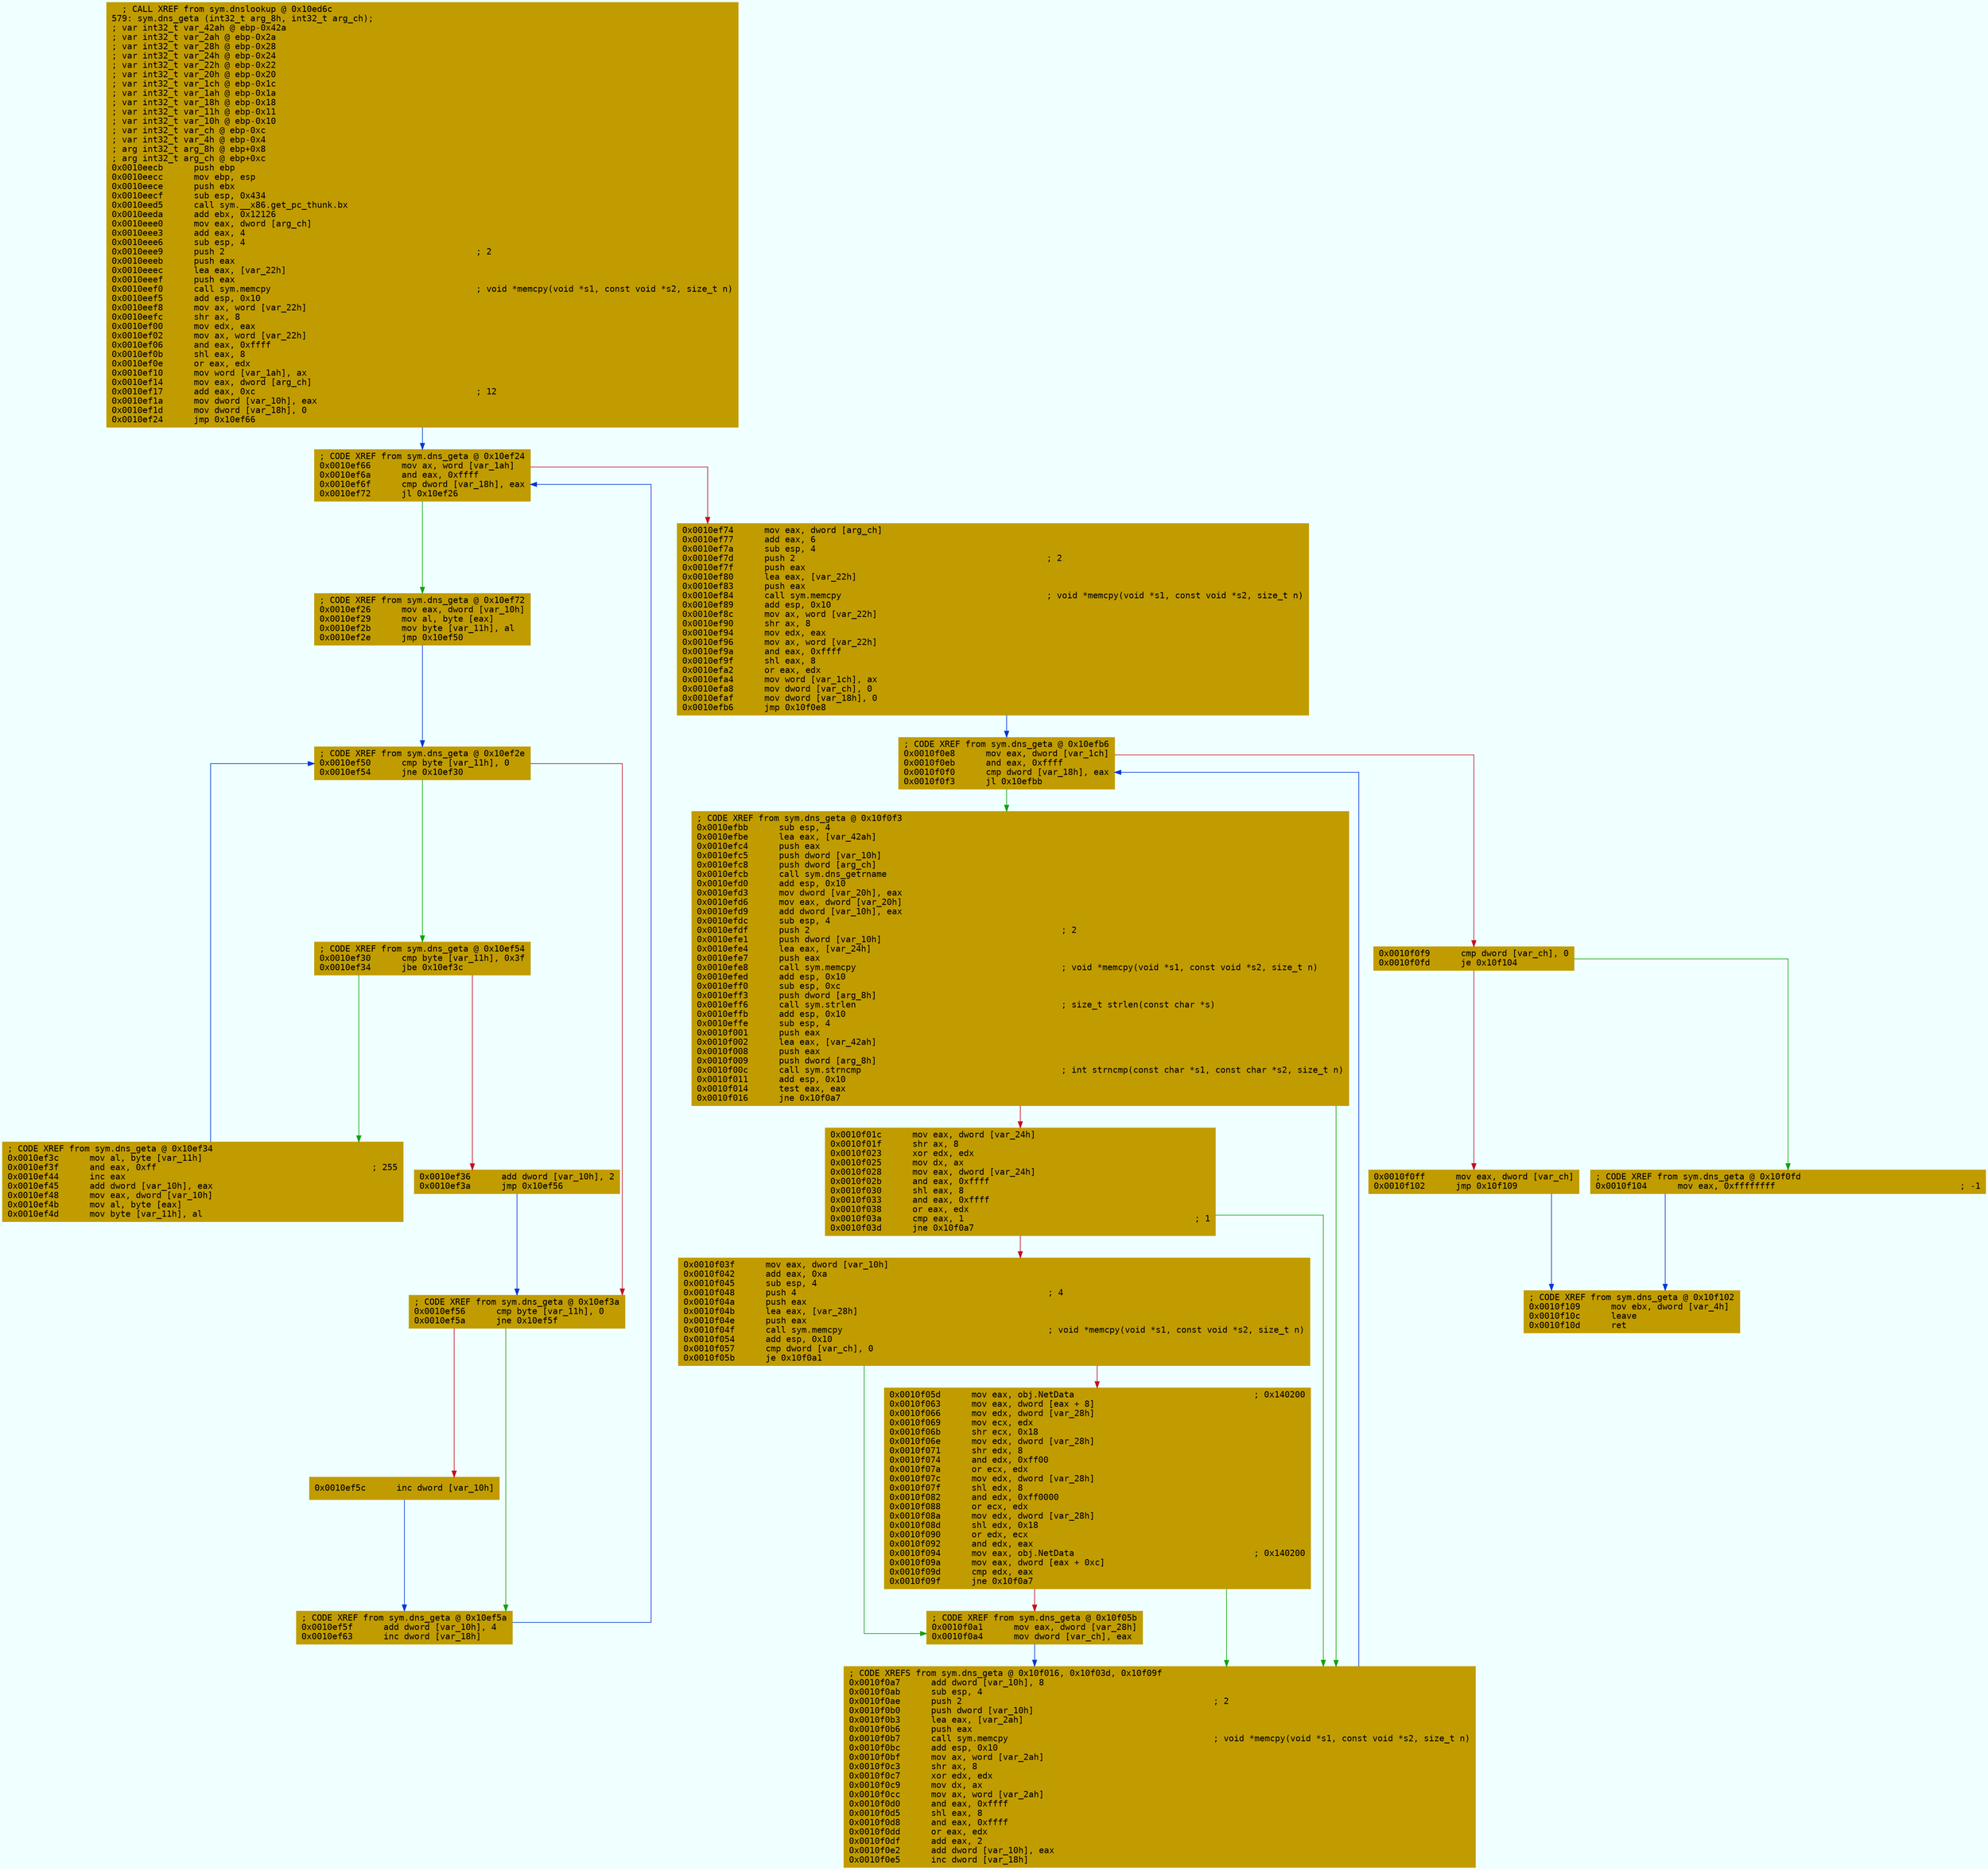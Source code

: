 digraph code {
	graph [bgcolor=azure fontsize=8 fontname="Courier" splines="ortho"];
	node [fillcolor=gray style=filled shape=box];
	edge [arrowhead="normal"];
	"0x0010eecb" [URL="sym.dns_geta/0x0010eecb", fillcolor="#c19c00",color="#c19c00", fontname="Courier",label="  ; CALL XREF from sym.dnslookup @ 0x10ed6c\l579: sym.dns_geta (int32_t arg_8h, int32_t arg_ch);\l; var int32_t var_42ah @ ebp-0x42a\l; var int32_t var_2ah @ ebp-0x2a\l; var int32_t var_28h @ ebp-0x28\l; var int32_t var_24h @ ebp-0x24\l; var int32_t var_22h @ ebp-0x22\l; var int32_t var_20h @ ebp-0x20\l; var int32_t var_1ch @ ebp-0x1c\l; var int32_t var_1ah @ ebp-0x1a\l; var int32_t var_18h @ ebp-0x18\l; var int32_t var_11h @ ebp-0x11\l; var int32_t var_10h @ ebp-0x10\l; var int32_t var_ch @ ebp-0xc\l; var int32_t var_4h @ ebp-0x4\l; arg int32_t arg_8h @ ebp+0x8\l; arg int32_t arg_ch @ ebp+0xc\l0x0010eecb      push ebp\l0x0010eecc      mov ebp, esp\l0x0010eece      push ebx\l0x0010eecf      sub esp, 0x434\l0x0010eed5      call sym.__x86.get_pc_thunk.bx\l0x0010eeda      add ebx, 0x12126\l0x0010eee0      mov eax, dword [arg_ch]\l0x0010eee3      add eax, 4\l0x0010eee6      sub esp, 4\l0x0010eee9      push 2                                                 ; 2\l0x0010eeeb      push eax\l0x0010eeec      lea eax, [var_22h]\l0x0010eeef      push eax\l0x0010eef0      call sym.memcpy                                        ; void *memcpy(void *s1, const void *s2, size_t n)\l0x0010eef5      add esp, 0x10\l0x0010eef8      mov ax, word [var_22h]\l0x0010eefc      shr ax, 8\l0x0010ef00      mov edx, eax\l0x0010ef02      mov ax, word [var_22h]\l0x0010ef06      and eax, 0xffff\l0x0010ef0b      shl eax, 8\l0x0010ef0e      or eax, edx\l0x0010ef10      mov word [var_1ah], ax\l0x0010ef14      mov eax, dword [arg_ch]\l0x0010ef17      add eax, 0xc                                           ; 12\l0x0010ef1a      mov dword [var_10h], eax\l0x0010ef1d      mov dword [var_18h], 0\l0x0010ef24      jmp 0x10ef66\l"]
	"0x0010ef26" [URL="sym.dns_geta/0x0010ef26", fillcolor="#c19c00",color="#c19c00", fontname="Courier",label="; CODE XREF from sym.dns_geta @ 0x10ef72\l0x0010ef26      mov eax, dword [var_10h]\l0x0010ef29      mov al, byte [eax]\l0x0010ef2b      mov byte [var_11h], al\l0x0010ef2e      jmp 0x10ef50\l"]
	"0x0010ef30" [URL="sym.dns_geta/0x0010ef30", fillcolor="#c19c00",color="#c19c00", fontname="Courier",label="; CODE XREF from sym.dns_geta @ 0x10ef54\l0x0010ef30      cmp byte [var_11h], 0x3f\l0x0010ef34      jbe 0x10ef3c\l"]
	"0x0010ef36" [URL="sym.dns_geta/0x0010ef36", fillcolor="#c19c00",color="#c19c00", fontname="Courier",label="0x0010ef36      add dword [var_10h], 2\l0x0010ef3a      jmp 0x10ef56\l"]
	"0x0010ef3c" [URL="sym.dns_geta/0x0010ef3c", fillcolor="#c19c00",color="#c19c00", fontname="Courier",label="; CODE XREF from sym.dns_geta @ 0x10ef34\l0x0010ef3c      mov al, byte [var_11h]\l0x0010ef3f      and eax, 0xff                                          ; 255\l0x0010ef44      inc eax\l0x0010ef45      add dword [var_10h], eax\l0x0010ef48      mov eax, dword [var_10h]\l0x0010ef4b      mov al, byte [eax]\l0x0010ef4d      mov byte [var_11h], al\l"]
	"0x0010ef50" [URL="sym.dns_geta/0x0010ef50", fillcolor="#c19c00",color="#c19c00", fontname="Courier",label="; CODE XREF from sym.dns_geta @ 0x10ef2e\l0x0010ef50      cmp byte [var_11h], 0\l0x0010ef54      jne 0x10ef30\l"]
	"0x0010ef56" [URL="sym.dns_geta/0x0010ef56", fillcolor="#c19c00",color="#c19c00", fontname="Courier",label="; CODE XREF from sym.dns_geta @ 0x10ef3a\l0x0010ef56      cmp byte [var_11h], 0\l0x0010ef5a      jne 0x10ef5f\l"]
	"0x0010ef5c" [URL="sym.dns_geta/0x0010ef5c", fillcolor="#c19c00",color="#c19c00", fontname="Courier",label="0x0010ef5c      inc dword [var_10h]\l"]
	"0x0010ef5f" [URL="sym.dns_geta/0x0010ef5f", fillcolor="#c19c00",color="#c19c00", fontname="Courier",label="; CODE XREF from sym.dns_geta @ 0x10ef5a\l0x0010ef5f      add dword [var_10h], 4\l0x0010ef63      inc dword [var_18h]\l"]
	"0x0010ef66" [URL="sym.dns_geta/0x0010ef66", fillcolor="#c19c00",color="#c19c00", fontname="Courier",label="; CODE XREF from sym.dns_geta @ 0x10ef24\l0x0010ef66      mov ax, word [var_1ah]\l0x0010ef6a      and eax, 0xffff\l0x0010ef6f      cmp dword [var_18h], eax\l0x0010ef72      jl 0x10ef26\l"]
	"0x0010ef74" [URL="sym.dns_geta/0x0010ef74", fillcolor="#c19c00",color="#c19c00", fontname="Courier",label="0x0010ef74      mov eax, dword [arg_ch]\l0x0010ef77      add eax, 6\l0x0010ef7a      sub esp, 4\l0x0010ef7d      push 2                                                 ; 2\l0x0010ef7f      push eax\l0x0010ef80      lea eax, [var_22h]\l0x0010ef83      push eax\l0x0010ef84      call sym.memcpy                                        ; void *memcpy(void *s1, const void *s2, size_t n)\l0x0010ef89      add esp, 0x10\l0x0010ef8c      mov ax, word [var_22h]\l0x0010ef90      shr ax, 8\l0x0010ef94      mov edx, eax\l0x0010ef96      mov ax, word [var_22h]\l0x0010ef9a      and eax, 0xffff\l0x0010ef9f      shl eax, 8\l0x0010efa2      or eax, edx\l0x0010efa4      mov word [var_1ch], ax\l0x0010efa8      mov dword [var_ch], 0\l0x0010efaf      mov dword [var_18h], 0\l0x0010efb6      jmp 0x10f0e8\l"]
	"0x0010efbb" [URL="sym.dns_geta/0x0010efbb", fillcolor="#c19c00",color="#c19c00", fontname="Courier",label="; CODE XREF from sym.dns_geta @ 0x10f0f3\l0x0010efbb      sub esp, 4\l0x0010efbe      lea eax, [var_42ah]\l0x0010efc4      push eax\l0x0010efc5      push dword [var_10h]\l0x0010efc8      push dword [arg_ch]\l0x0010efcb      call sym.dns_getrname\l0x0010efd0      add esp, 0x10\l0x0010efd3      mov dword [var_20h], eax\l0x0010efd6      mov eax, dword [var_20h]\l0x0010efd9      add dword [var_10h], eax\l0x0010efdc      sub esp, 4\l0x0010efdf      push 2                                                 ; 2\l0x0010efe1      push dword [var_10h]\l0x0010efe4      lea eax, [var_24h]\l0x0010efe7      push eax\l0x0010efe8      call sym.memcpy                                        ; void *memcpy(void *s1, const void *s2, size_t n)\l0x0010efed      add esp, 0x10\l0x0010eff0      sub esp, 0xc\l0x0010eff3      push dword [arg_8h]\l0x0010eff6      call sym.strlen                                        ; size_t strlen(const char *s)\l0x0010effb      add esp, 0x10\l0x0010effe      sub esp, 4\l0x0010f001      push eax\l0x0010f002      lea eax, [var_42ah]\l0x0010f008      push eax\l0x0010f009      push dword [arg_8h]\l0x0010f00c      call sym.strncmp                                       ; int strncmp(const char *s1, const char *s2, size_t n)\l0x0010f011      add esp, 0x10\l0x0010f014      test eax, eax\l0x0010f016      jne 0x10f0a7\l"]
	"0x0010f01c" [URL="sym.dns_geta/0x0010f01c", fillcolor="#c19c00",color="#c19c00", fontname="Courier",label="0x0010f01c      mov eax, dword [var_24h]\l0x0010f01f      shr ax, 8\l0x0010f023      xor edx, edx\l0x0010f025      mov dx, ax\l0x0010f028      mov eax, dword [var_24h]\l0x0010f02b      and eax, 0xffff\l0x0010f030      shl eax, 8\l0x0010f033      and eax, 0xffff\l0x0010f038      or eax, edx\l0x0010f03a      cmp eax, 1                                             ; 1\l0x0010f03d      jne 0x10f0a7\l"]
	"0x0010f03f" [URL="sym.dns_geta/0x0010f03f", fillcolor="#c19c00",color="#c19c00", fontname="Courier",label="0x0010f03f      mov eax, dword [var_10h]\l0x0010f042      add eax, 0xa\l0x0010f045      sub esp, 4\l0x0010f048      push 4                                                 ; 4\l0x0010f04a      push eax\l0x0010f04b      lea eax, [var_28h]\l0x0010f04e      push eax\l0x0010f04f      call sym.memcpy                                        ; void *memcpy(void *s1, const void *s2, size_t n)\l0x0010f054      add esp, 0x10\l0x0010f057      cmp dword [var_ch], 0\l0x0010f05b      je 0x10f0a1\l"]
	"0x0010f05d" [URL="sym.dns_geta/0x0010f05d", fillcolor="#c19c00",color="#c19c00", fontname="Courier",label="0x0010f05d      mov eax, obj.NetData                                   ; 0x140200\l0x0010f063      mov eax, dword [eax + 8]\l0x0010f066      mov edx, dword [var_28h]\l0x0010f069      mov ecx, edx\l0x0010f06b      shr ecx, 0x18\l0x0010f06e      mov edx, dword [var_28h]\l0x0010f071      shr edx, 8\l0x0010f074      and edx, 0xff00\l0x0010f07a      or ecx, edx\l0x0010f07c      mov edx, dword [var_28h]\l0x0010f07f      shl edx, 8\l0x0010f082      and edx, 0xff0000\l0x0010f088      or ecx, edx\l0x0010f08a      mov edx, dword [var_28h]\l0x0010f08d      shl edx, 0x18\l0x0010f090      or edx, ecx\l0x0010f092      and edx, eax\l0x0010f094      mov eax, obj.NetData                                   ; 0x140200\l0x0010f09a      mov eax, dword [eax + 0xc]\l0x0010f09d      cmp edx, eax\l0x0010f09f      jne 0x10f0a7\l"]
	"0x0010f0a1" [URL="sym.dns_geta/0x0010f0a1", fillcolor="#c19c00",color="#c19c00", fontname="Courier",label="; CODE XREF from sym.dns_geta @ 0x10f05b\l0x0010f0a1      mov eax, dword [var_28h]\l0x0010f0a4      mov dword [var_ch], eax\l"]
	"0x0010f0a7" [URL="sym.dns_geta/0x0010f0a7", fillcolor="#c19c00",color="#c19c00", fontname="Courier",label="; CODE XREFS from sym.dns_geta @ 0x10f016, 0x10f03d, 0x10f09f\l0x0010f0a7      add dword [var_10h], 8\l0x0010f0ab      sub esp, 4\l0x0010f0ae      push 2                                                 ; 2\l0x0010f0b0      push dword [var_10h]\l0x0010f0b3      lea eax, [var_2ah]\l0x0010f0b6      push eax\l0x0010f0b7      call sym.memcpy                                        ; void *memcpy(void *s1, const void *s2, size_t n)\l0x0010f0bc      add esp, 0x10\l0x0010f0bf      mov ax, word [var_2ah]\l0x0010f0c3      shr ax, 8\l0x0010f0c7      xor edx, edx\l0x0010f0c9      mov dx, ax\l0x0010f0cc      mov ax, word [var_2ah]\l0x0010f0d0      and eax, 0xffff\l0x0010f0d5      shl eax, 8\l0x0010f0d8      and eax, 0xffff\l0x0010f0dd      or eax, edx\l0x0010f0df      add eax, 2\l0x0010f0e2      add dword [var_10h], eax\l0x0010f0e5      inc dword [var_18h]\l"]
	"0x0010f0e8" [URL="sym.dns_geta/0x0010f0e8", fillcolor="#c19c00",color="#c19c00", fontname="Courier",label="; CODE XREF from sym.dns_geta @ 0x10efb6\l0x0010f0e8      mov eax, dword [var_1ch]\l0x0010f0eb      and eax, 0xffff\l0x0010f0f0      cmp dword [var_18h], eax\l0x0010f0f3      jl 0x10efbb\l"]
	"0x0010f0f9" [URL="sym.dns_geta/0x0010f0f9", fillcolor="#c19c00",color="#c19c00", fontname="Courier",label="0x0010f0f9      cmp dword [var_ch], 0\l0x0010f0fd      je 0x10f104\l"]
	"0x0010f0ff" [URL="sym.dns_geta/0x0010f0ff", fillcolor="#c19c00",color="#c19c00", fontname="Courier",label="0x0010f0ff      mov eax, dword [var_ch]\l0x0010f102      jmp 0x10f109\l"]
	"0x0010f104" [URL="sym.dns_geta/0x0010f104", fillcolor="#c19c00",color="#c19c00", fontname="Courier",label="; CODE XREF from sym.dns_geta @ 0x10f0fd\l0x0010f104      mov eax, 0xffffffff                                    ; -1\l"]
	"0x0010f109" [URL="sym.dns_geta/0x0010f109", fillcolor="#c19c00",color="#c19c00", fontname="Courier",label="; CODE XREF from sym.dns_geta @ 0x10f102\l0x0010f109      mov ebx, dword [var_4h]\l0x0010f10c      leave\l0x0010f10d      ret\l"]
        "0x0010eecb" -> "0x0010ef66" [color="#0037da"];
        "0x0010ef26" -> "0x0010ef50" [color="#0037da"];
        "0x0010ef30" -> "0x0010ef3c" [color="#13a10e"];
        "0x0010ef30" -> "0x0010ef36" [color="#c50f1f"];
        "0x0010ef36" -> "0x0010ef56" [color="#0037da"];
        "0x0010ef3c" -> "0x0010ef50" [color="#0037da"];
        "0x0010ef50" -> "0x0010ef30" [color="#13a10e"];
        "0x0010ef50" -> "0x0010ef56" [color="#c50f1f"];
        "0x0010ef56" -> "0x0010ef5f" [color="#13a10e"];
        "0x0010ef56" -> "0x0010ef5c" [color="#c50f1f"];
        "0x0010ef5c" -> "0x0010ef5f" [color="#0037da"];
        "0x0010ef5f" -> "0x0010ef66" [color="#0037da"];
        "0x0010ef66" -> "0x0010ef26" [color="#13a10e"];
        "0x0010ef66" -> "0x0010ef74" [color="#c50f1f"];
        "0x0010ef74" -> "0x0010f0e8" [color="#0037da"];
        "0x0010efbb" -> "0x0010f0a7" [color="#13a10e"];
        "0x0010efbb" -> "0x0010f01c" [color="#c50f1f"];
        "0x0010f01c" -> "0x0010f0a7" [color="#13a10e"];
        "0x0010f01c" -> "0x0010f03f" [color="#c50f1f"];
        "0x0010f03f" -> "0x0010f0a1" [color="#13a10e"];
        "0x0010f03f" -> "0x0010f05d" [color="#c50f1f"];
        "0x0010f05d" -> "0x0010f0a7" [color="#13a10e"];
        "0x0010f05d" -> "0x0010f0a1" [color="#c50f1f"];
        "0x0010f0a1" -> "0x0010f0a7" [color="#0037da"];
        "0x0010f0a7" -> "0x0010f0e8" [color="#0037da"];
        "0x0010f0e8" -> "0x0010efbb" [color="#13a10e"];
        "0x0010f0e8" -> "0x0010f0f9" [color="#c50f1f"];
        "0x0010f0f9" -> "0x0010f104" [color="#13a10e"];
        "0x0010f0f9" -> "0x0010f0ff" [color="#c50f1f"];
        "0x0010f0ff" -> "0x0010f109" [color="#0037da"];
        "0x0010f104" -> "0x0010f109" [color="#0037da"];
}
